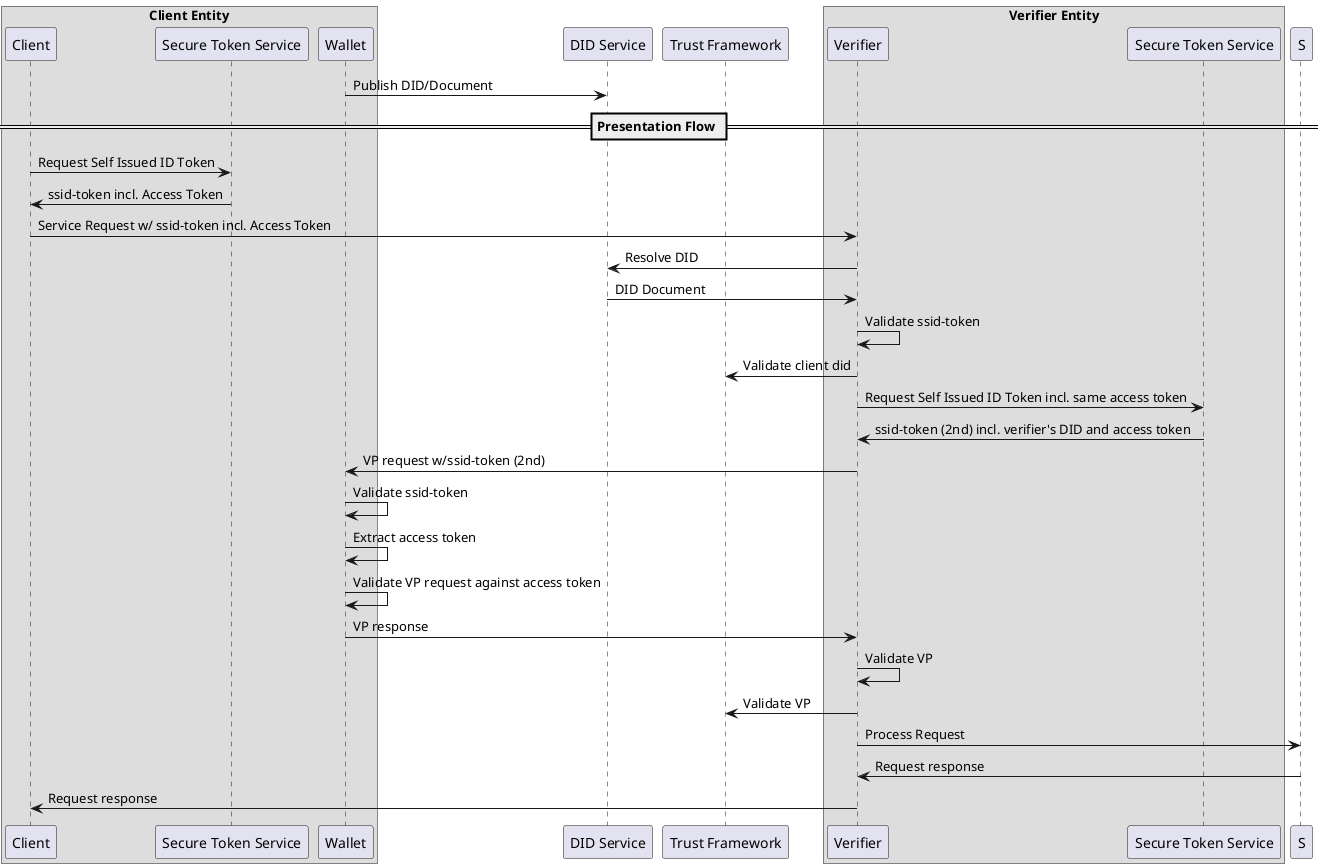 @startuml

box "Client Entity" 
    Participant "Client" as C
    Participant "Secure Token Service" as STS
    Participant "Wallet" as W
end box

Participant "DID Service" as DID
Participant "Trust Framework" as TF

box "Verifier Entity" 
    Participant "Verifier" as V
    Participant "Secure Token Service" as STSV
end box

W -> DID: Publish DID/Document

== Presentation Flow ==

C -> STS: Request Self Issued ID Token
STS -> C: ssid-token incl. Access Token
C -> V: Service Request w/ ssid-token incl. Access Token

V -> DID: Resolve DID
DID -> V: DID Document

V -> V:  Validate ssid-token
V -> TF: Validate client did

V -> STSV: Request Self Issued ID Token incl. same access token
STSV -> V: ssid-token (2nd) incl. verifier's DID and access token
V -> W: VP request w/ssid-token (2nd)
W -> W : Validate ssid-token
W -> W : Extract access token
W -> W: Validate VP request against access token
W -> V: VP response
V -> V: Validate VP
V -> TF: Validate VP
V -> S: Process Request

S -> V: Request response
V -> C: Request response

@enduml